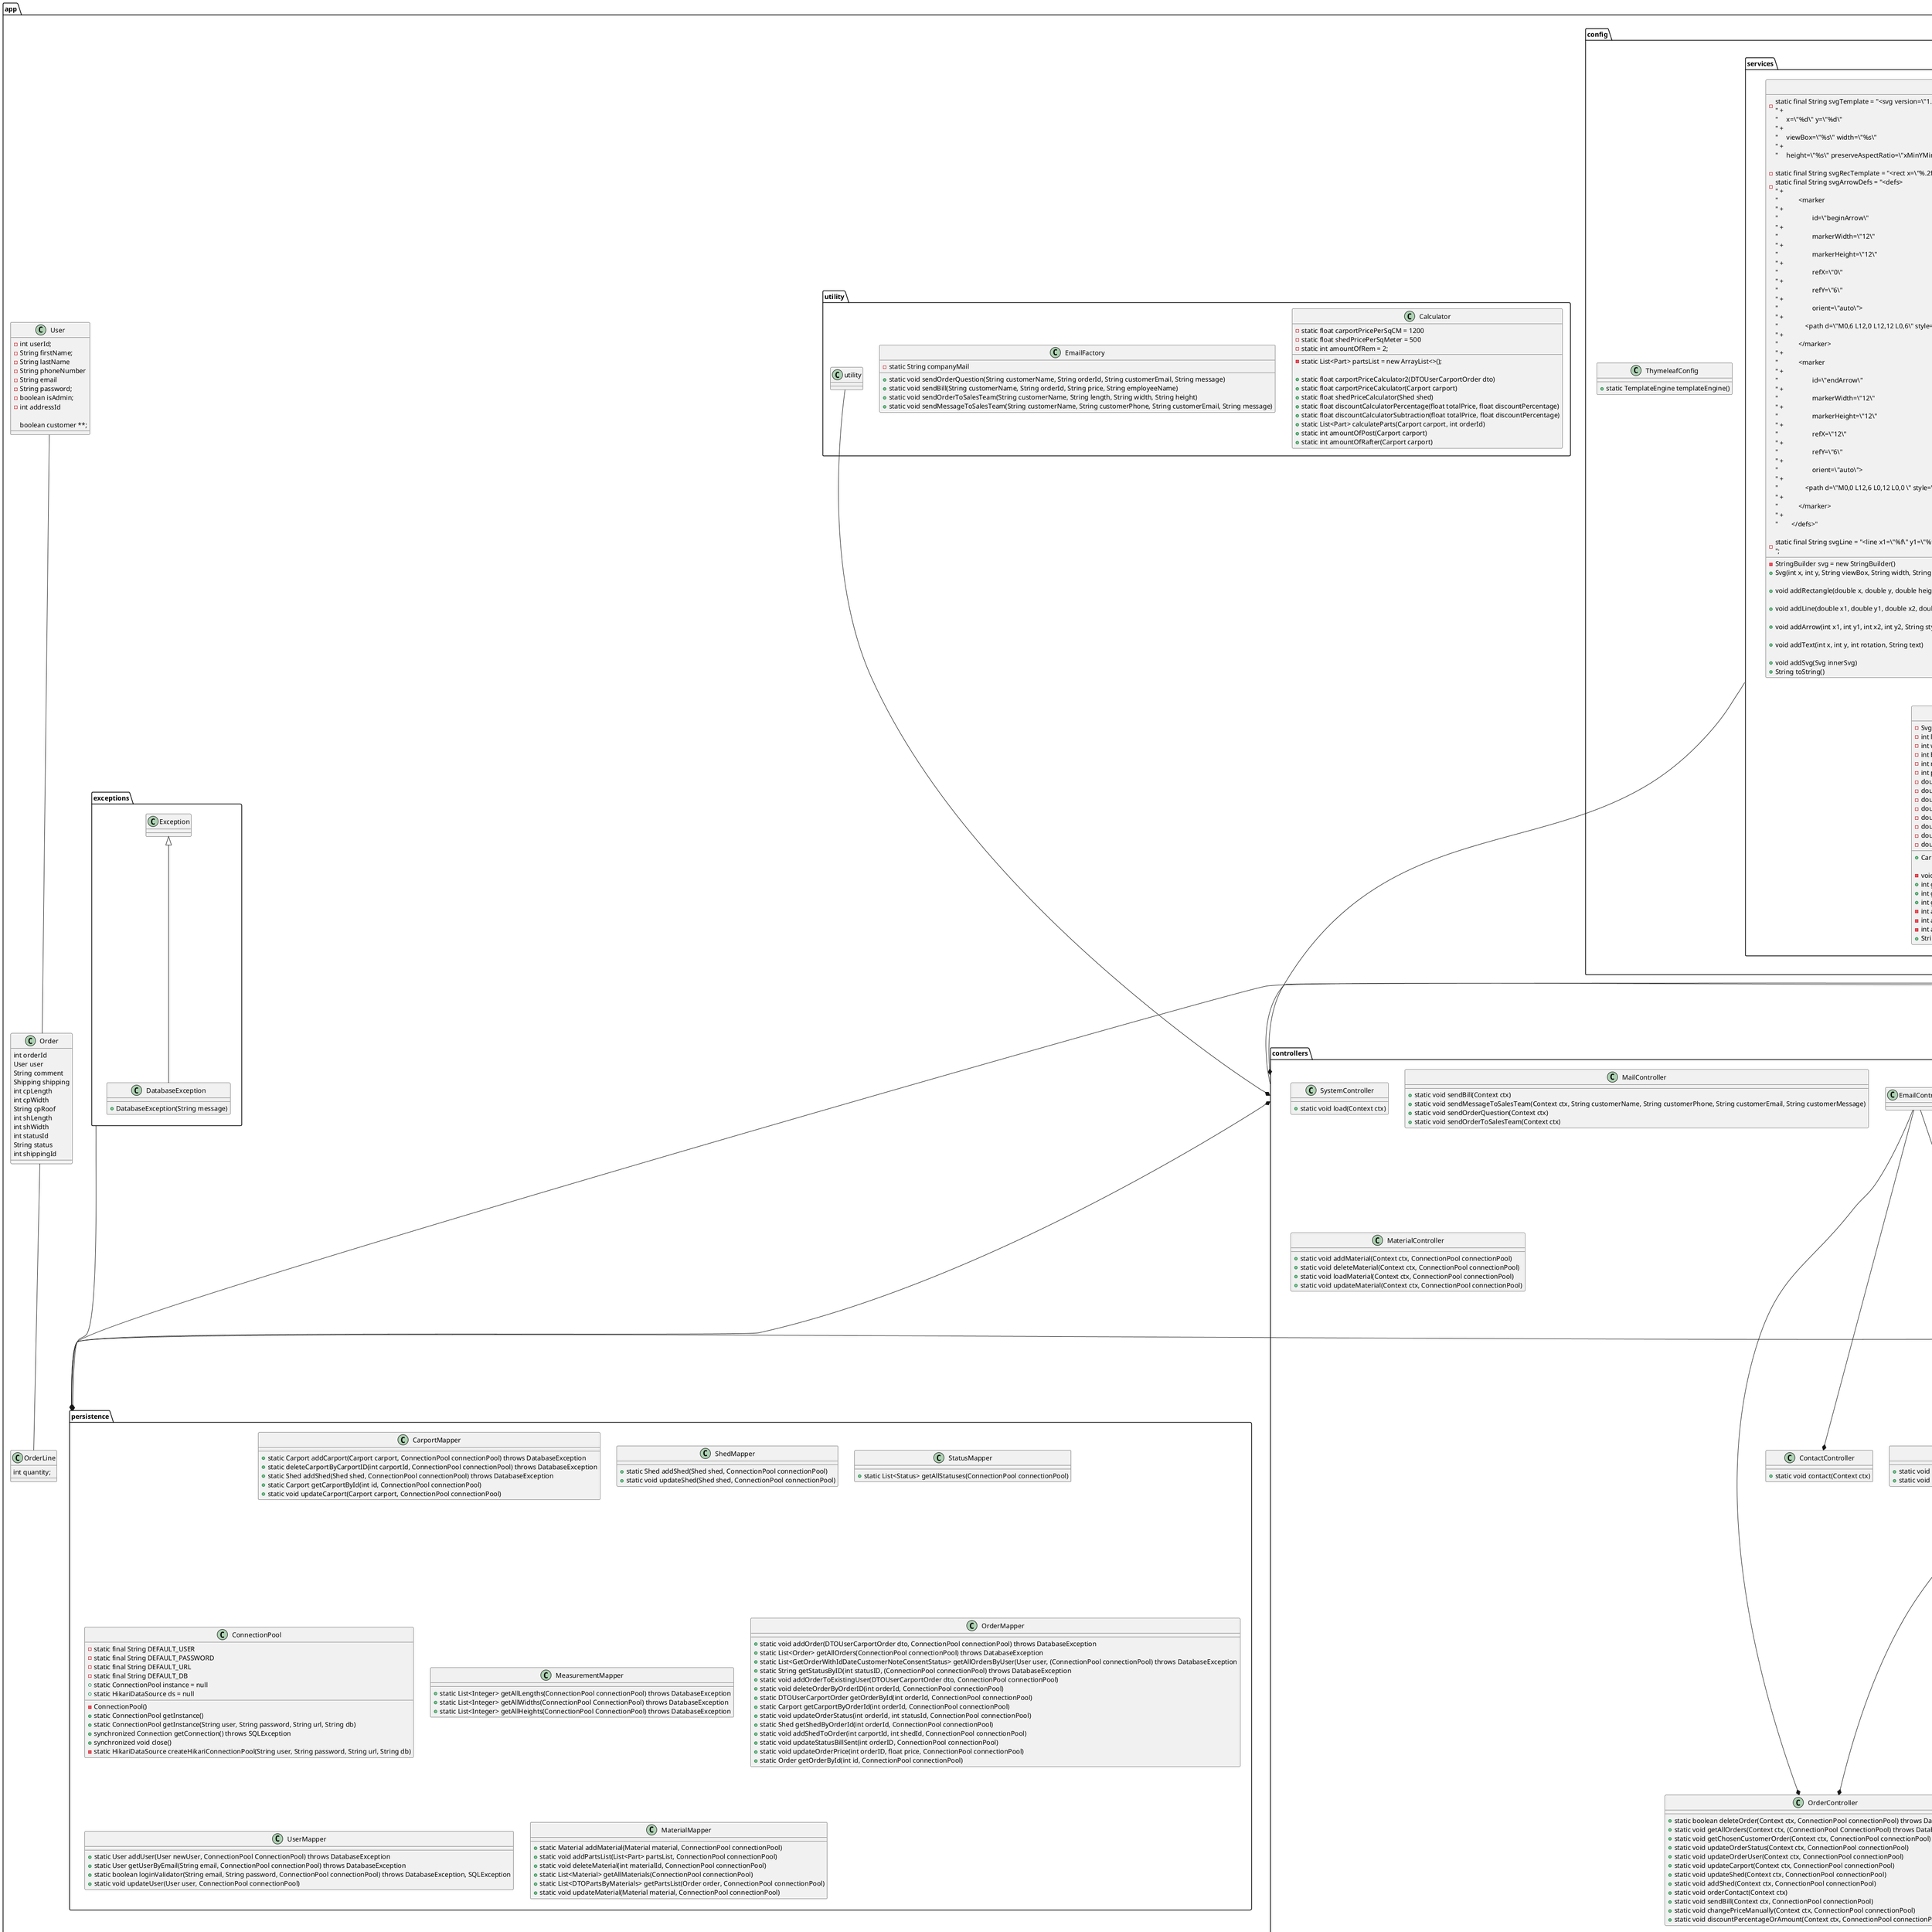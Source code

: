 @startuml
'https://plantuml.com/class-diagram
!pragma layout smetana


@startuml
'https://plantuml.com/class-diagram
package app {

class Main {
    - static final String USER = "postgres"
    - static final String PASSWORD = "postgres"
    - static final String URL = "jdbc:postgresql://localhost:5432/%s?currentSchema=public"
    - static final String DB = "fogs_carport"

    - static final ConnectionPool connectionpool = ConnectionPool.getInstance(USER, PASSWORD, URL, DB)

    + static void main(String[] args)
}

package config {
class ThymeleafConfig{
    + static TemplateEngine templateEngine()
}


package services {
class CarportSvgTopView{
    - Svg carportSvg
    - int length
    - int width
    - int beams
    - int rafters
    - int posts
    - double startX
    - double startY
    - double secondX
    - double secondY
    - double thirdX
    - double thirdY
    - double fourthX
    - double fourthY

    + CarportSvgTopView(int length, int width)

    - void addLines()
    + int getBeams()
    + int getRafters()
    + int getPosts()
    - int addBeams()
    - int addRafters()
    - int addPost()
    + String toString()
}

class Svg{
- static final String svgTemplate = "<svg version=\"1.1\"\n" +
            "     x=\"%d\" y=\"%d\"\n" +
            "     viewBox=\"%s\" width=\"%s\" \n" +
            "     height=\"%s\" preserveAspectRatio=\"xMinYMin\">"

    - static final String svgRecTemplate = "<rect x=\"%.2f\" y=\"%.2f\" height=\"%f\" width=\"%f\" style=\"%s\"></rect>"
    - static final String svgArrowDefs = "<defs>\n" +
            "            <marker\n" +
            "                    id=\"beginArrow\"\n" +
            "                    markerWidth=\"12\"\n" +
            "                    markerHeight=\"12\"\n" +
            "                    refX=\"0\"\n" +
            "                    refY=\"6\"\n" +
            "                    orient=\"auto\">\n" +
            "                <path d=\"M0,6 L12,0 L12,12 L0,6\" style=\"fill: #000000;\" />\n" +
            "            </marker>\n" +
            "            <marker\n" +
            "                    id=\"endArrow\"\n" +
            "                    markerWidth=\"12\"\n" +
            "                    markerHeight=\"12\"\n" +
            "                    refX=\"12\"\n" +
            "                    refY=\"6\"\n" +
            "                    orient=\"auto\">\n" +
            "                <path d=\"M0,0 L12,6 L0,12 L0,0 \" style=\"fill: #000000;\" />\n" +
            "            </marker>\n" +
            "        </defs>"

    - static final String svgLine = "<line x1=\"%f\" y1=\"%f\" x2=\"%f\" y2=\"%f\" stroke=\"#000\" stroke-width=\"2\" stroke-dasharray=\"10\"/>\n";
    - StringBuilder svg = new StringBuilder()
+ Svg(int x, int y, String viewBox, String width, String height)

    + void addRectangle(double x, double y, double height, double width, String style)

    + void addLine(double x1, double y1, double x2, double y2)

    + void addArrow(int x1, int y1, int x2, int y2, String style)

    + void addText(int x, int y, int rotation, String text)

    + void addSvg(Svg innerSvg)


    + String toString()
}
}
}

package controllers {
class FormController{
    + static void formInput(Context ctx, ConnectionPool connectionPool) throws DatabaseException
    + static void loadMeasurements(Context ctx, ConnectionPool connectionPool)
}

class OrderController{
    + static boolean deleteOrder(Context ctx, ConnectionPool connectionPool) throws DatabaseException
    + static void getAllOrders(Context ctx, (ConnectionPool ConnectionPool) throws DatabaseException
    + static void getChosenCustomerOrder(Context ctx, ConnectionPool connectionPool)
    + static void updateOrderStatus(Context ctx, ConnectionPool connectionPool)
    + static void updateOrderUser(Context ctx, ConnectionPool connectionPool)
    + static void updateCarport(Context ctx, ConnectionPool connectionPool)
    + static void updateShed(Context ctx, ConnectionPool connectionPool)
    + static void addShed(Context ctx, ConnectionPool connectionPool)
    + static void orderContact(Context ctx)
    + static void sendBill(Context ctx, ConnectionPool connectionPool)
    + static void changePriceManually(Context ctx, ConnectionPool connectionPool)
    + static void discountPercentageOrAmount(Context ctx, ConnectionPool connectionPool)
}

class SystemController{
    + static void load(Context ctx)
}

class UserController{
    + static void login(Context ctx, ConnectionPool connectionPool)
    + static void addAdminUser(Context ctx, ConnectionPool connectionPool)
}
class ContactController {
    + static void contact(Context ctx)
}
class MailController {
    + static void sendBill(Context ctx)
    + static void sendMessageToSalesTeam(Context ctx, String customerName, String customerPhone, String customerEmail, String customerMessage)
    + static void sendOrderQuestion(Context ctx)
    + static void sendOrderToSalesTeam(Context ctx)
}
class MaterialController {
    + static void addMaterial(Context ctx, ConnectionPool connectionPool)
    + static void deleteMaterial(Context ctx, ConnectionPool connectionPool)
    + static void loadMaterial(Context ctx, ConnectionPool connectionPool)
    + static void updateMaterial(Context ctx, ConnectionPool connectionPool)
}
EmailController ---* OrderController
EmailController ---* ContactController
EmailController ---* FormController
FormController ---* OrderController
UserController ---* FormController
}

package dtos {
class DTOUserCarportOrder {
    - User user
    - Carport carport
    - Order order

    + DTOUserCarportOrder(User user, Carport carport, Order order)
    + User getUser()
    + Carport getCarport()
    + Order getOrder()
}
class DTOOrderCustomer {
    - int id;
    - Date date;
    - String customerNote;
    - int statusId;
    - String customerName;
    - String email;
    - int mobile;
    - String orderStatus;

    + DTOOrderCustomer()
    + int getId()
    + Date getDate()
    + String getCustomerNote()
    + int getStatusId()
    + getEmail()
    + int getMobile()
    + String getOrderStatus()
}
class DTOParts {
    + final static int POST_MATERIAL_ID = 19
    + final static int RAFT_MATERIAL_ID = 10
    + final static int REM_MATERIAL_ID = 25
    - int post
    - int raft
    - int rem
    + DTOParts(int post, int raft, int rem)
    + getPost()
    + getRaft()
    + getRem()
}
class DTOPartsByMaterials {
    - String name;
    - int length;
    - int amount;
    - String description;

    + DTOPartsByMaterials()
    + String getName()
    + int getLength()
    + int getAmount()
    + String getDescription()
}
class DTOOrderDetails {
    - User user
    - Order order
    - Carport carport
    - Shed shed

    + DTOOrderDetails()
    + User getUser()
    + Order getOrder()
    + Carport getCarport()
    + Shed getShed()
}
}

package entities {
class User {
    - int id
    - String name
    - String email
    - String password
    - int phonenumber
    - String address
    - int zipcode


    + User(int id, String name, String email, String password, String address, int mobile, int role, int zipcode)
    + void setId(int id)
    + void setName(String name)
    + void setEmail(String email)
    + void setPassword(String password)
    + void setAddress(String address)
    + void setMobile(int mobile)
    + void setRole(int role)
    + void setZipcode(int zipcode)
    + int getId()
    + String getName()
    + String getEmail()
    + String getPassword()
    + String getAddress()
    + int getZipcode()
    + int getMobile()
    + String getRole()
    + boolean getConsent()
}

class Shed {
    - int id
    - int carportID
    - int width
    - int length

    + Shed(int id, int carportID, int width, int length)
    + Shed(int width), int length)
    + int getId()
    + void setId(int id)
    + int getCarportID()
    + void setCarportID(int carportID)
    + int width()
    + void setWidth(int width))
    + int length()
    + void setLength(int length)
}

class Carport {
    - int id
    - int width
    - int length
    - int height
    - Shed shed

    + Carport(int width, int length, int height)
    + Carport(int id, int width, int length, int height)
    + Carport(int id, int width, int length, int height, Shed shed)
    + int getId()
    + void setId(int id)
    + int getWidth()
    + void setWidth(int width)
    + int getLength()
    + void setLength(int length)
    + int getHeight()
    + void setHeight(int height)
    + Shed getShed()
    + void setShed(Shed shed)
}

class Order{
    - int id
    - Date date
    - String CustomerNote
    - boolean consent
    - int userId
    - String orderStatus
    - int carportId

    + Order(String customerNote)
    + Order(Date date)
    + Order(int id, Date date, String customerNote, boolean consent, int userId, String orderStatus, int carportId)
    + Order(int id, Date date, String customerNote, String orderStatus)
    + int getId()
    + void setId(int id)
    + Date getDate()
    + void setDate(Date date)
    + String getCustomerNote()
    + void setCustomerNote()
    + boolean getConsent()
    + void setConsent(boolean consent)
    + int getUserId()
    + void setUserId(int userId)
    + String getOrderStatus()
    + void setOrderStatus(String orderStatus)
    + int getCarportId()
    + void setCarportId(int carportId)
}
class Part {
    - int id
    - int amount
    - int materialId
    - int orderId
    + Part(int amount, int materialId, int orderId)
    + Part(int id, int amount, int materialId, int orderId)
    - int getId()
    - int getAmount()
    - int getMaterialId
    - int getOrderId()
}

'Connections
Shed ----* Carport
Carport ----* Order
User ----* Order
}

package exceptions {
class DatabaseException extends Exception{
    + DatabaseException(String message)
}
}

package persistence {

class CarportMapper{
    + static Carport addCarport(Carport carport, ConnectionPool connectionPool) throws DatabaseException
    + static deleteCarportByCarportID(int carportId, ConnectionPool connectionPool) throws DatabaseException
    + static Shed addShed(Shed shed, ConnectionPool connectionPool) throws DatabaseException
    + static Carport getCarportById(int id, ConnectionPool connectionPool)
    + static void updateCarport(Carport carport, ConnectionPool connectionPool)
}
class ShedMapper {
    + static Shed addShed(Shed shed, ConnectionPool connectionPool)
    + static void updateShed(Shed shed, ConnectionPool connectionPool)
}
class StatusMapper {
    + static List<Status> getAllStatuses(ConnectionPool connectionPool)
}

class ConnectionPool{
    - static final String DEFAULT_USER
    - static final String DEFAULT_PASSWORD
    - static final String DEFAULT_URL
    - static final String DEFAULT_DB
    + static ConnectionPool instance = null
    + static HikariDataSource ds = null
    - ConnectionPool()
    + static ConnectionPool getInstance()
    + static ConnectionPool getInstance(String user, String password, String url, String db)
    + synchronized Connection getConnection() throws SQLException
    + synchronized void close()
    - static HikariDataSource createHikariConnectionPool(String user, String password, String url, String db)
}

class MeasurementMapper{
    + static List<Integer> getAllLengths(ConnectionPool connectionPool) throws DatabaseException
    + static List<Integer> getAllWidths(ConnectionPool ConnectionPool) throws DatabaseException
    + static List<Integer> getAllHeights(ConnectionPool ConnectionPool) throws DatabaseException
}

class OrderMapper{
    + static void addOrder(DTOUserCarportOrder dto, ConnectionPool connectionPool) throws DatabaseException
    + static List<Order> getAllOrders(ConnectionPool connectionPool) throws DatabaseException
    + static List<GetOrderWithIdDateCustomerNoteConsentStatus> getAllOrdersByUser(User user, (ConnectionPool connectionPool) throws DatabaseException
    + static String getStatusByID(int statusID, (ConnectionPool connectionPool) throws DatabaseException
    + static void addOrderToExistingUser(DTOUserCarportOrder dto, ConnectionPool connectionPool)
    + static void deleteOrderByOrderID(int orderId, ConnectionPool connectionPool)
    + static DTOUserCarportOrder getOrderById(int orderId, ConnectionPool connectionPool)
    + static Carport getCarportByOrderId(int orderId, ConnectionPool connectionPool)
    + static void updateOrderStatus(int orderId, int statusId, ConnectionPool connectionPool)
    + static Shed getShedByOrderId(int orderId, ConnectionPool connectionPool)
    + static void addShedToOrder(int carportId, int shedId, ConnectionPool connectionPool)
    + static void updateStatusBillSent(int orderID, ConnectionPool connectionPool)
    + static void updateOrderPrice(int orderID, float price, ConnectionPool connectionPool)
    + static Order getOrderById(int id, ConnectionPool connectionPool)
}

class UserMapper{
    + static User addUser(User newUser, ConnectionPool ConnectionPool) throws DatabaseException
    + static User getUserByEmail(String email, ConnectionPool connectionPool) throws DatabaseException
    + static boolean loginValidator(String email, String password, ConnectionPool connectionPool) throws DatabaseException, SQLException
    + static void updateUser(User user, ConnectionPool connectionPool)
}
class MaterialMapper {
    + static Material addMaterial(Material material, ConnectionPool connectionPool)
    + static void addPartsList(List<Part> partsList, ConnectionPool connectionPool)
    + static void deleteMaterial(int materialId, ConnectionPool connectionPool)
    + static List<Material> getAllMaterials(ConnectionPool connectionPool)
    + static List<DTOPartsByMaterials> getPartsList(Order order, ConnectionPool connectionPool)
    + static void updateMaterial(Material material, ConnectionPool connectionPool)
}
}


package utility {
class Calculator {
    - static float carportPricePerSqCM = 1200
    - static float shedPricePerSqMeter = 500
    - static int amountOfRem = 2;
    - static List<Part> partsList = new ArrayList<>();

    + static float carportPriceCalculator2(DTOUserCarportOrder dto)
    + static float carportPriceCalculator(Carport carport)
    + static float shedPriceCalculator(Shed shed)
    + static float discountCalculatorPercentage(float totalPrice, float discountPercentage)
    + static float discountCalculatorSubtraction(float totalPrice, float discountPercentage)
    + static List<Part> calculateParts(Carport carport, int orderId)
    + static int amountOfPost(Carport carport)
    + static int amountOfRafter(Carport carport)
}
class EmailFactory {
    - static String companyMail

    + static void sendOrderQuestion(String customerName, String orderId, String customerEmail, String message)
    + static void sendBill(String customerName, String orderId, String price, String employeeName)
    + static void sendOrderToSalesTeam(String customerName, String length, String width, String height)
    + static void sendMessageToSalesTeam(String customerName, String customerPhone, String customerEmail, String message)
}
'Connections
exceptions ----* persistence
dtos ----* persistence
entities ----* persistence
persistence ----* controllers
config ----* Main
controllers ----* Main
Svg --* CarportSvgTopView
services ---* controllers
utility ---* controllers
dtos - controllers
}




class User {
- int userId;
- String firstName;
- String lastName
- String phoneNumber
- String email
-String password;
- boolean isAdmin;
- int addressId

boolean customer **;
}

class Order{
int orderId
User user
String comment
Shipping shipping
int cpLength
int cpWidth
String cpRoof
int shLength
int shWidth
int statusId
String status
int shippingId

}


class OrderLine{

int quantity;
}





User --- Order
Order --- OrderLine


@enduml




@enduml